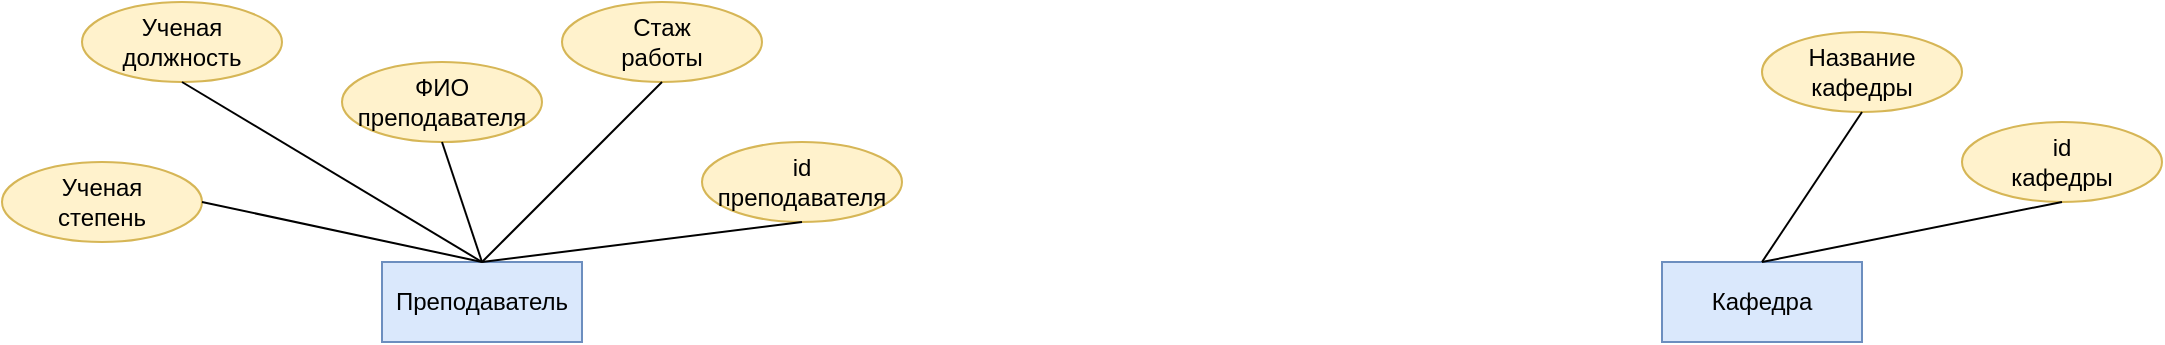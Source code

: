 <mxfile version="21.7.5" type="github" pages="2">
  <diagram name="БД по легенде" id="sGeUlYy9vwEeiNY2uGgN">
    <mxGraphModel dx="570" dy="317" grid="1" gridSize="10" guides="1" tooltips="1" connect="1" arrows="1" fold="1" page="1" pageScale="1" pageWidth="1169" pageHeight="827" math="0" shadow="0">
      <root>
        <mxCell id="0" />
        <mxCell id="1" parent="0" />
        <mxCell id="uCGw5AGLY04dyCAMHAdB-1" value="Преподаватель" style="whiteSpace=wrap;html=1;align=center;fillColor=#dae8fc;strokeColor=#6c8ebf;" vertex="1" parent="1">
          <mxGeometry x="240" y="200" width="100" height="40" as="geometry" />
        </mxCell>
        <mxCell id="uCGw5AGLY04dyCAMHAdB-2" value="id&lt;br&gt;преподавателя" style="ellipse;whiteSpace=wrap;html=1;align=center;fillColor=#fff2cc;strokeColor=#d6b656;" vertex="1" parent="1">
          <mxGeometry x="400" y="140" width="100" height="40" as="geometry" />
        </mxCell>
        <mxCell id="uCGw5AGLY04dyCAMHAdB-3" value="" style="endArrow=none;html=1;rounded=0;exitX=0.5;exitY=0;exitDx=0;exitDy=0;entryX=0.5;entryY=1;entryDx=0;entryDy=0;" edge="1" parent="1" source="uCGw5AGLY04dyCAMHAdB-1" target="uCGw5AGLY04dyCAMHAdB-2">
          <mxGeometry relative="1" as="geometry">
            <mxPoint x="480" y="260" as="sourcePoint" />
            <mxPoint x="640" y="260" as="targetPoint" />
          </mxGeometry>
        </mxCell>
        <mxCell id="QbVVztGcTK3Fgc8BxsRY-1" value="ФИО преподавателя" style="ellipse;whiteSpace=wrap;html=1;align=center;fillColor=#fff2cc;strokeColor=#d6b656;" vertex="1" parent="1">
          <mxGeometry x="220" y="100" width="100" height="40" as="geometry" />
        </mxCell>
        <mxCell id="QbVVztGcTK3Fgc8BxsRY-2" value="" style="endArrow=none;html=1;rounded=0;exitX=0.5;exitY=0;exitDx=0;exitDy=0;entryX=0.5;entryY=1;entryDx=0;entryDy=0;" edge="1" parent="1" source="uCGw5AGLY04dyCAMHAdB-1" target="QbVVztGcTK3Fgc8BxsRY-1">
          <mxGeometry relative="1" as="geometry">
            <mxPoint x="300" y="210" as="sourcePoint" />
            <mxPoint x="390" y="160" as="targetPoint" />
          </mxGeometry>
        </mxCell>
        <mxCell id="QbVVztGcTK3Fgc8BxsRY-3" value="Ученая&lt;br&gt;степень" style="ellipse;whiteSpace=wrap;html=1;align=center;fillColor=#fff2cc;strokeColor=#d6b656;" vertex="1" parent="1">
          <mxGeometry x="50" y="150" width="100" height="40" as="geometry" />
        </mxCell>
        <mxCell id="QbVVztGcTK3Fgc8BxsRY-4" value="" style="endArrow=none;html=1;rounded=0;exitX=0.5;exitY=0;exitDx=0;exitDy=0;entryX=1;entryY=0.5;entryDx=0;entryDy=0;" edge="1" parent="1" source="uCGw5AGLY04dyCAMHAdB-1" target="QbVVztGcTK3Fgc8BxsRY-3">
          <mxGeometry relative="1" as="geometry">
            <mxPoint x="300" y="210" as="sourcePoint" />
            <mxPoint x="280" y="150" as="targetPoint" />
          </mxGeometry>
        </mxCell>
        <mxCell id="NM6c5XdRZL2ESbNA_S3p-1" value="Ученая&lt;br&gt;должность" style="ellipse;whiteSpace=wrap;html=1;align=center;fillColor=#fff2cc;strokeColor=#d6b656;" vertex="1" parent="1">
          <mxGeometry x="90" y="70" width="100" height="40" as="geometry" />
        </mxCell>
        <mxCell id="NM6c5XdRZL2ESbNA_S3p-3" value="" style="endArrow=none;html=1;rounded=0;entryX=0.5;entryY=1;entryDx=0;entryDy=0;" edge="1" parent="1" target="NM6c5XdRZL2ESbNA_S3p-1">
          <mxGeometry relative="1" as="geometry">
            <mxPoint x="290" y="200" as="sourcePoint" />
            <mxPoint x="160" y="180" as="targetPoint" />
          </mxGeometry>
        </mxCell>
        <mxCell id="av2H3Zy9a9CfQhX6FiiT-1" value="Стаж&lt;br&gt;работы" style="ellipse;whiteSpace=wrap;html=1;align=center;fillColor=#fff2cc;strokeColor=#d6b656;" vertex="1" parent="1">
          <mxGeometry x="330" y="70" width="100" height="40" as="geometry" />
        </mxCell>
        <mxCell id="av2H3Zy9a9CfQhX6FiiT-2" value="" style="endArrow=none;html=1;rounded=0;exitX=0.5;exitY=0;exitDx=0;exitDy=0;entryX=0.5;entryY=1;entryDx=0;entryDy=0;" edge="1" parent="1" source="uCGw5AGLY04dyCAMHAdB-1" target="av2H3Zy9a9CfQhX6FiiT-1">
          <mxGeometry relative="1" as="geometry">
            <mxPoint x="300" y="210" as="sourcePoint" />
            <mxPoint x="280" y="150" as="targetPoint" />
          </mxGeometry>
        </mxCell>
        <mxCell id="HR05W4g9eiC7M7KnaOL6-1" value="Кафедра" style="whiteSpace=wrap;html=1;align=center;fillColor=#dae8fc;strokeColor=#6c8ebf;" vertex="1" parent="1">
          <mxGeometry x="880" y="200" width="100" height="40" as="geometry" />
        </mxCell>
        <mxCell id="HR05W4g9eiC7M7KnaOL6-2" value="id&lt;br&gt;кафедры" style="ellipse;whiteSpace=wrap;html=1;align=center;fillColor=#fff2cc;strokeColor=#d6b656;" vertex="1" parent="1">
          <mxGeometry x="1030" y="130" width="100" height="40" as="geometry" />
        </mxCell>
        <mxCell id="HR05W4g9eiC7M7KnaOL6-3" value="" style="endArrow=none;html=1;rounded=0;exitX=0.5;exitY=0;exitDx=0;exitDy=0;entryX=0.5;entryY=1;entryDx=0;entryDy=0;" edge="1" parent="1" target="HR05W4g9eiC7M7KnaOL6-2" source="HR05W4g9eiC7M7KnaOL6-1">
          <mxGeometry relative="1" as="geometry">
            <mxPoint x="930" y="200" as="sourcePoint" />
            <mxPoint x="1280" y="260" as="targetPoint" />
          </mxGeometry>
        </mxCell>
        <mxCell id="Fau7_6ZUzu-b7s0-0D0c-1" value="Название&lt;br&gt;кафедры" style="ellipse;whiteSpace=wrap;html=1;align=center;fillColor=#fff2cc;strokeColor=#d6b656;" vertex="1" parent="1">
          <mxGeometry x="930" y="85" width="100" height="40" as="geometry" />
        </mxCell>
        <mxCell id="Fau7_6ZUzu-b7s0-0D0c-2" value="" style="endArrow=none;html=1;rounded=0;entryX=0.5;entryY=1;entryDx=0;entryDy=0;" edge="1" parent="1" target="Fau7_6ZUzu-b7s0-0D0c-1">
          <mxGeometry relative="1" as="geometry">
            <mxPoint x="930" y="200" as="sourcePoint" />
            <mxPoint x="1180" y="215" as="targetPoint" />
          </mxGeometry>
        </mxCell>
      </root>
    </mxGraphModel>
  </diagram>
  <diagram id="Xk_3wuZY2vPUUb2sMsqM" name="Легенда">
    <mxGraphModel dx="983" dy="547" grid="1" gridSize="10" guides="1" tooltips="1" connect="1" arrows="1" fold="1" page="1" pageScale="1" pageWidth="827" pageHeight="1169" math="0" shadow="0">
      <root>
        <mxCell id="0" />
        <mxCell id="1" parent="0" />
        <mxCell id="OV-ImqMgPUlQ57Cr1s2j-1" value="Распределение учебной нагрузки. Необходимо распределять &#xa;нагрузку между преподавателями кафедры. Имеются сведения о &#xa;преподавателях, включающие наряду с анкетными данными сведения об их &#xa;ученой степени, занимаемой должности и стаже работы. Преподаватели &#xa;кафедры должны обеспечить проведение занятий по некоторым &#xa;дисциплинам. По каждой из них существует определенное количество часов. &#xa;В результате распределения нагрузки необходимо получить информацию &#xa;следующего рода: «Такой-то преподаватель проводит занятия по такой-то &#xa;дисциплине с такой-то группой». Все проводимые занятия делятся на &#xa;лекционные и практические. По каждому виду занятий устанавливается свое &#xa;количество часов. Кроме того, данные по нагрузке нужно хранить несколько &#xa;лет." style="text;whiteSpace=wrap;" vertex="1" parent="1">
          <mxGeometry x="10" y="10" width="470" height="180" as="geometry" />
        </mxCell>
      </root>
    </mxGraphModel>
  </diagram>
</mxfile>
